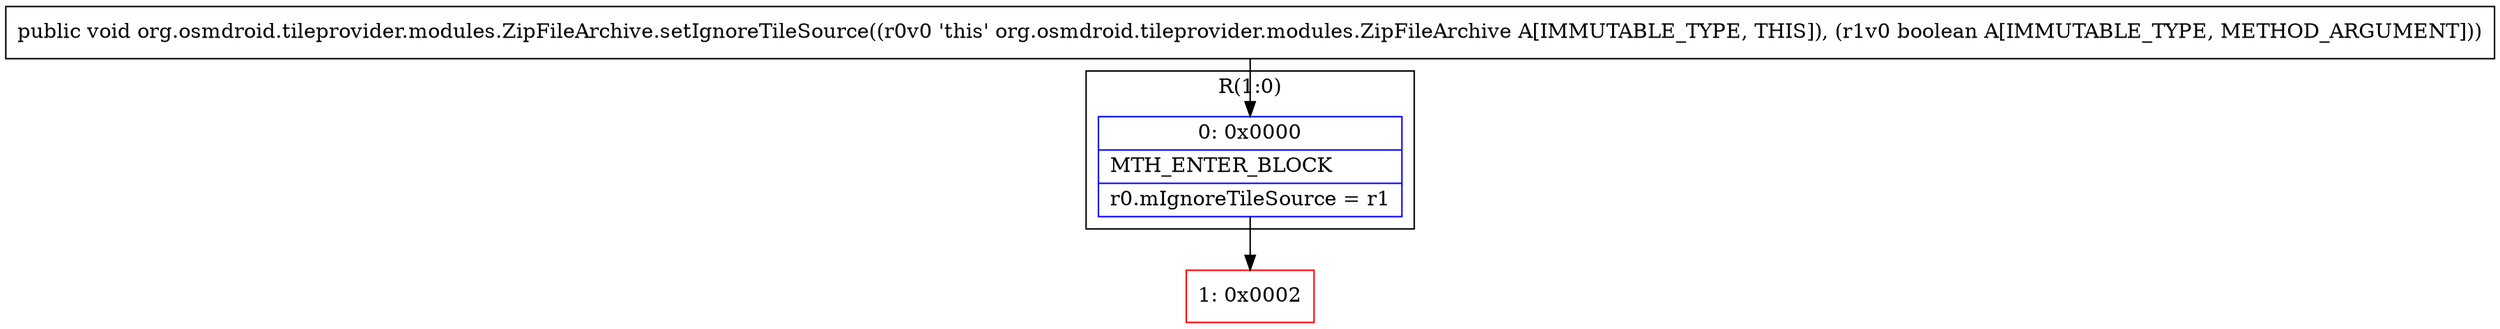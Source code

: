 digraph "CFG fororg.osmdroid.tileprovider.modules.ZipFileArchive.setIgnoreTileSource(Z)V" {
subgraph cluster_Region_807818325 {
label = "R(1:0)";
node [shape=record,color=blue];
Node_0 [shape=record,label="{0\:\ 0x0000|MTH_ENTER_BLOCK\l|r0.mIgnoreTileSource = r1\l}"];
}
Node_1 [shape=record,color=red,label="{1\:\ 0x0002}"];
MethodNode[shape=record,label="{public void org.osmdroid.tileprovider.modules.ZipFileArchive.setIgnoreTileSource((r0v0 'this' org.osmdroid.tileprovider.modules.ZipFileArchive A[IMMUTABLE_TYPE, THIS]), (r1v0 boolean A[IMMUTABLE_TYPE, METHOD_ARGUMENT])) }"];
MethodNode -> Node_0;
Node_0 -> Node_1;
}

